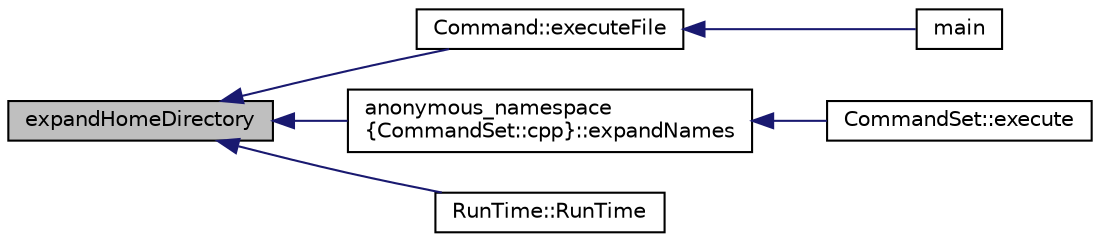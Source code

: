 digraph "expandHomeDirectory"
{
 // INTERACTIVE_SVG=YES
  edge [fontname="Helvetica",fontsize="10",labelfontname="Helvetica",labelfontsize="10"];
  node [fontname="Helvetica",fontsize="10",shape=record];
  rankdir="LR";
  Node1 [label="expandHomeDirectory",height=0.2,width=0.4,color="black", fillcolor="grey75", style="filled" fontcolor="black"];
  Node1 -> Node2 [dir="back",color="midnightblue",fontsize="10",style="solid",fontname="Helvetica"];
  Node2 [label="Command::executeFile",height=0.2,width=0.4,color="black", fillcolor="white", style="filled",URL="$class_command.html#a1bfb161e5b627856f10c29c8c015e4d5"];
  Node2 -> Node3 [dir="back",color="midnightblue",fontsize="10",style="solid",fontname="Helvetica"];
  Node3 [label="main",height=0.2,width=0.4,color="black", fillcolor="white", style="filled",URL="$main_8cpp.html#a0ddf1224851353fc92bfbff6f499fa97"];
  Node1 -> Node4 [dir="back",color="midnightblue",fontsize="10",style="solid",fontname="Helvetica"];
  Node4 [label="anonymous_namespace\l\{CommandSet::cpp\}::expandNames",height=0.2,width=0.4,color="black", fillcolor="white", style="filled",URL="$namespaceanonymous__namespace_02_command_set_8cpp_03.html#a31545dadda4b6e9e7d711423e293cb2d"];
  Node4 -> Node5 [dir="back",color="midnightblue",fontsize="10",style="solid",fontname="Helvetica"];
  Node5 [label="CommandSet::execute",height=0.2,width=0.4,color="black", fillcolor="white", style="filled",URL="$class_command_set.html#a552d329f64c0ed706751cc04e46571c4"];
  Node1 -> Node6 [dir="back",color="midnightblue",fontsize="10",style="solid",fontname="Helvetica"];
  Node6 [label="RunTime::RunTime",height=0.2,width=0.4,color="black", fillcolor="white", style="filled",URL="$class_run_time.html#a3a4f1e998f0fa54f219d44de5dc547b4"];
}
